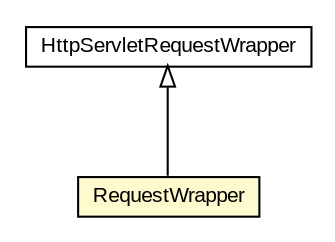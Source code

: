 #!/usr/local/bin/dot
#
# Class diagram 
# Generated by UMLGraph version R5_6-24-gf6e263 (http://www.umlgraph.org/)
#

digraph G {
	edge [fontname="arial",fontsize=10,labelfontname="arial",labelfontsize=10];
	node [fontname="arial",fontsize=10,shape=plaintext];
	nodesep=0.25;
	ranksep=0.5;
	// org.gservlet.RequestWrapper
	c1719 [label=<<table title="org.gservlet.RequestWrapper" border="0" cellborder="1" cellspacing="0" cellpadding="2" port="p" bgcolor="lemonChiffon" href="./RequestWrapper.html">
		<tr><td><table border="0" cellspacing="0" cellpadding="1">
<tr><td align="center" balign="center"> RequestWrapper </td></tr>
		</table></td></tr>
		</table>>, URL="./RequestWrapper.html", fontname="arial", fontcolor="black", fontsize=10.0];
	//org.gservlet.RequestWrapper extends javax.servlet.http.HttpServletRequestWrapper
	c1762:p -> c1719:p [dir=back,arrowtail=empty];
	// javax.servlet.http.HttpServletRequestWrapper
	c1762 [label=<<table title="javax.servlet.http.HttpServletRequestWrapper" border="0" cellborder="1" cellspacing="0" cellpadding="2" port="p" href="https://docs.oracle.com/javaee/7/api/javax/servlet/http/HttpServletRequestWrapper.html">
		<tr><td><table border="0" cellspacing="0" cellpadding="1">
<tr><td align="center" balign="center"> HttpServletRequestWrapper </td></tr>
		</table></td></tr>
		</table>>, URL="https://docs.oracle.com/javaee/7/api/javax/servlet/http/HttpServletRequestWrapper.html", fontname="arial", fontcolor="black", fontsize=10.0];
}

